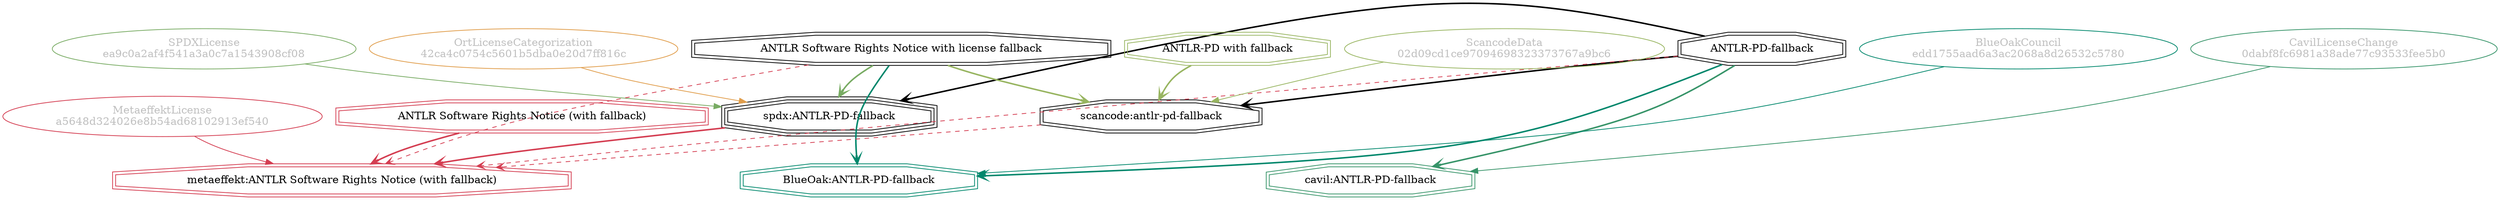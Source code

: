 strict digraph {
    node [shape=box];
    graph [splines=curved];
    149 [label="SPDXLicense\nea9c0a2af4f541a3a0c7a1543908cf08"
        ,fontcolor=gray
        ,color="#78ab63"
        ,fillcolor="beige;1"
        ,shape=ellipse];
    150 [label="spdx:ANTLR-PD-fallback"
        ,shape=tripleoctagon];
    151 [label="ANTLR-PD-fallback"
        ,shape=doubleoctagon];
    152 [label="ANTLR Software Rights Notice with license fallback"
        ,shape=doubleoctagon];
    8245 [label="BlueOakCouncil\nedd1755aad6a3ac2068a8d26532c5780"
         ,fontcolor=gray
         ,color="#00876c"
         ,fillcolor="beige;1"
         ,shape=ellipse];
    8246 [label="BlueOak:ANTLR-PD-fallback"
         ,color="#00876c"
         ,shape=doubleoctagon];
    11182 [label="ScancodeData\n02d09cd1ce97094698323373767a9bc6"
          ,fontcolor=gray
          ,color="#98b561"
          ,fillcolor="beige;1"
          ,shape=ellipse];
    11183 [label="scancode:antlr-pd-fallback"
          ,shape=doubleoctagon];
    11184 [label="ANTLR-PD with fallback"
          ,color="#98b561"
          ,shape=doubleoctagon];
    27993 [label="OrtLicenseCategorization\n42ca4c0754c5601b5dba0e20d7ff816c"
          ,fontcolor=gray
          ,color="#e09d4b"
          ,fillcolor="beige;1"
          ,shape=ellipse];
    35865 [label="CavilLicenseChange\n0dabf8fc6981a38ade77c93533fee5b0"
          ,fontcolor=gray
          ,color="#379469"
          ,fillcolor="beige;1"
          ,shape=ellipse];
    35866 [label="cavil:ANTLR-PD-fallback"
          ,color="#379469"
          ,shape=doubleoctagon];
    38263 [label="MetaeffektLicense\na5648d324026e8b54ad68102913ef540"
          ,fontcolor=gray
          ,color="#d43d51"
          ,fillcolor="beige;1"
          ,shape=ellipse];
    38264 [label="metaeffekt:ANTLR Software Rights Notice (with fallback)"
          ,color="#d43d51"
          ,shape=doubleoctagon];
    38265 [label="ANTLR Software Rights Notice (with fallback)"
          ,color="#d43d51"
          ,shape=doubleoctagon];
    149 -> 150 [weight=0.5
               ,color="#78ab63"];
    150 -> 38264 [style=bold
                 ,arrowhead=vee
                 ,weight=0.7
                 ,color="#d43d51"];
    151 -> 150 [style=bold
               ,arrowhead=vee
               ,weight=0.7];
    151 -> 8246 [style=bold
                ,arrowhead=vee
                ,weight=0.7
                ,color="#00876c"];
    151 -> 11183 [style=bold
                 ,arrowhead=vee
                 ,weight=0.7];
    151 -> 35866 [style=bold
                 ,arrowhead=vee
                 ,weight=0.7
                 ,color="#379469"];
    151 -> 35866 [style=bold
                 ,arrowhead=vee
                 ,weight=0.7
                 ,color="#379469"];
    151 -> 38264 [style=dashed
                 ,arrowhead=vee
                 ,weight=0.5
                 ,color="#d43d51"];
    152 -> 150 [style=bold
               ,arrowhead=vee
               ,weight=0.7
               ,color="#78ab63"];
    152 -> 8246 [style=bold
                ,arrowhead=vee
                ,weight=0.7
                ,color="#00876c"];
    152 -> 11183 [style=bold
                 ,arrowhead=vee
                 ,weight=0.7
                 ,color="#98b561"];
    152 -> 38264 [style=dashed
                 ,arrowhead=vee
                 ,weight=0.5
                 ,color="#d43d51"];
    8245 -> 8246 [weight=0.5
                 ,color="#00876c"];
    11182 -> 11183 [weight=0.5
                   ,color="#98b561"];
    11183 -> 38264 [style=dashed
                   ,arrowhead=vee
                   ,weight=0.5
                   ,color="#d43d51"];
    11184 -> 11183 [style=bold
                   ,arrowhead=vee
                   ,weight=0.7
                   ,color="#98b561"];
    27993 -> 150 [weight=0.5
                 ,color="#e09d4b"];
    35865 -> 35866 [weight=0.5
                   ,color="#379469"];
    38263 -> 38264 [weight=0.5
                   ,color="#d43d51"];
    38265 -> 38264 [style=bold
                   ,arrowhead=vee
                   ,weight=0.7
                   ,color="#d43d51"];
}
